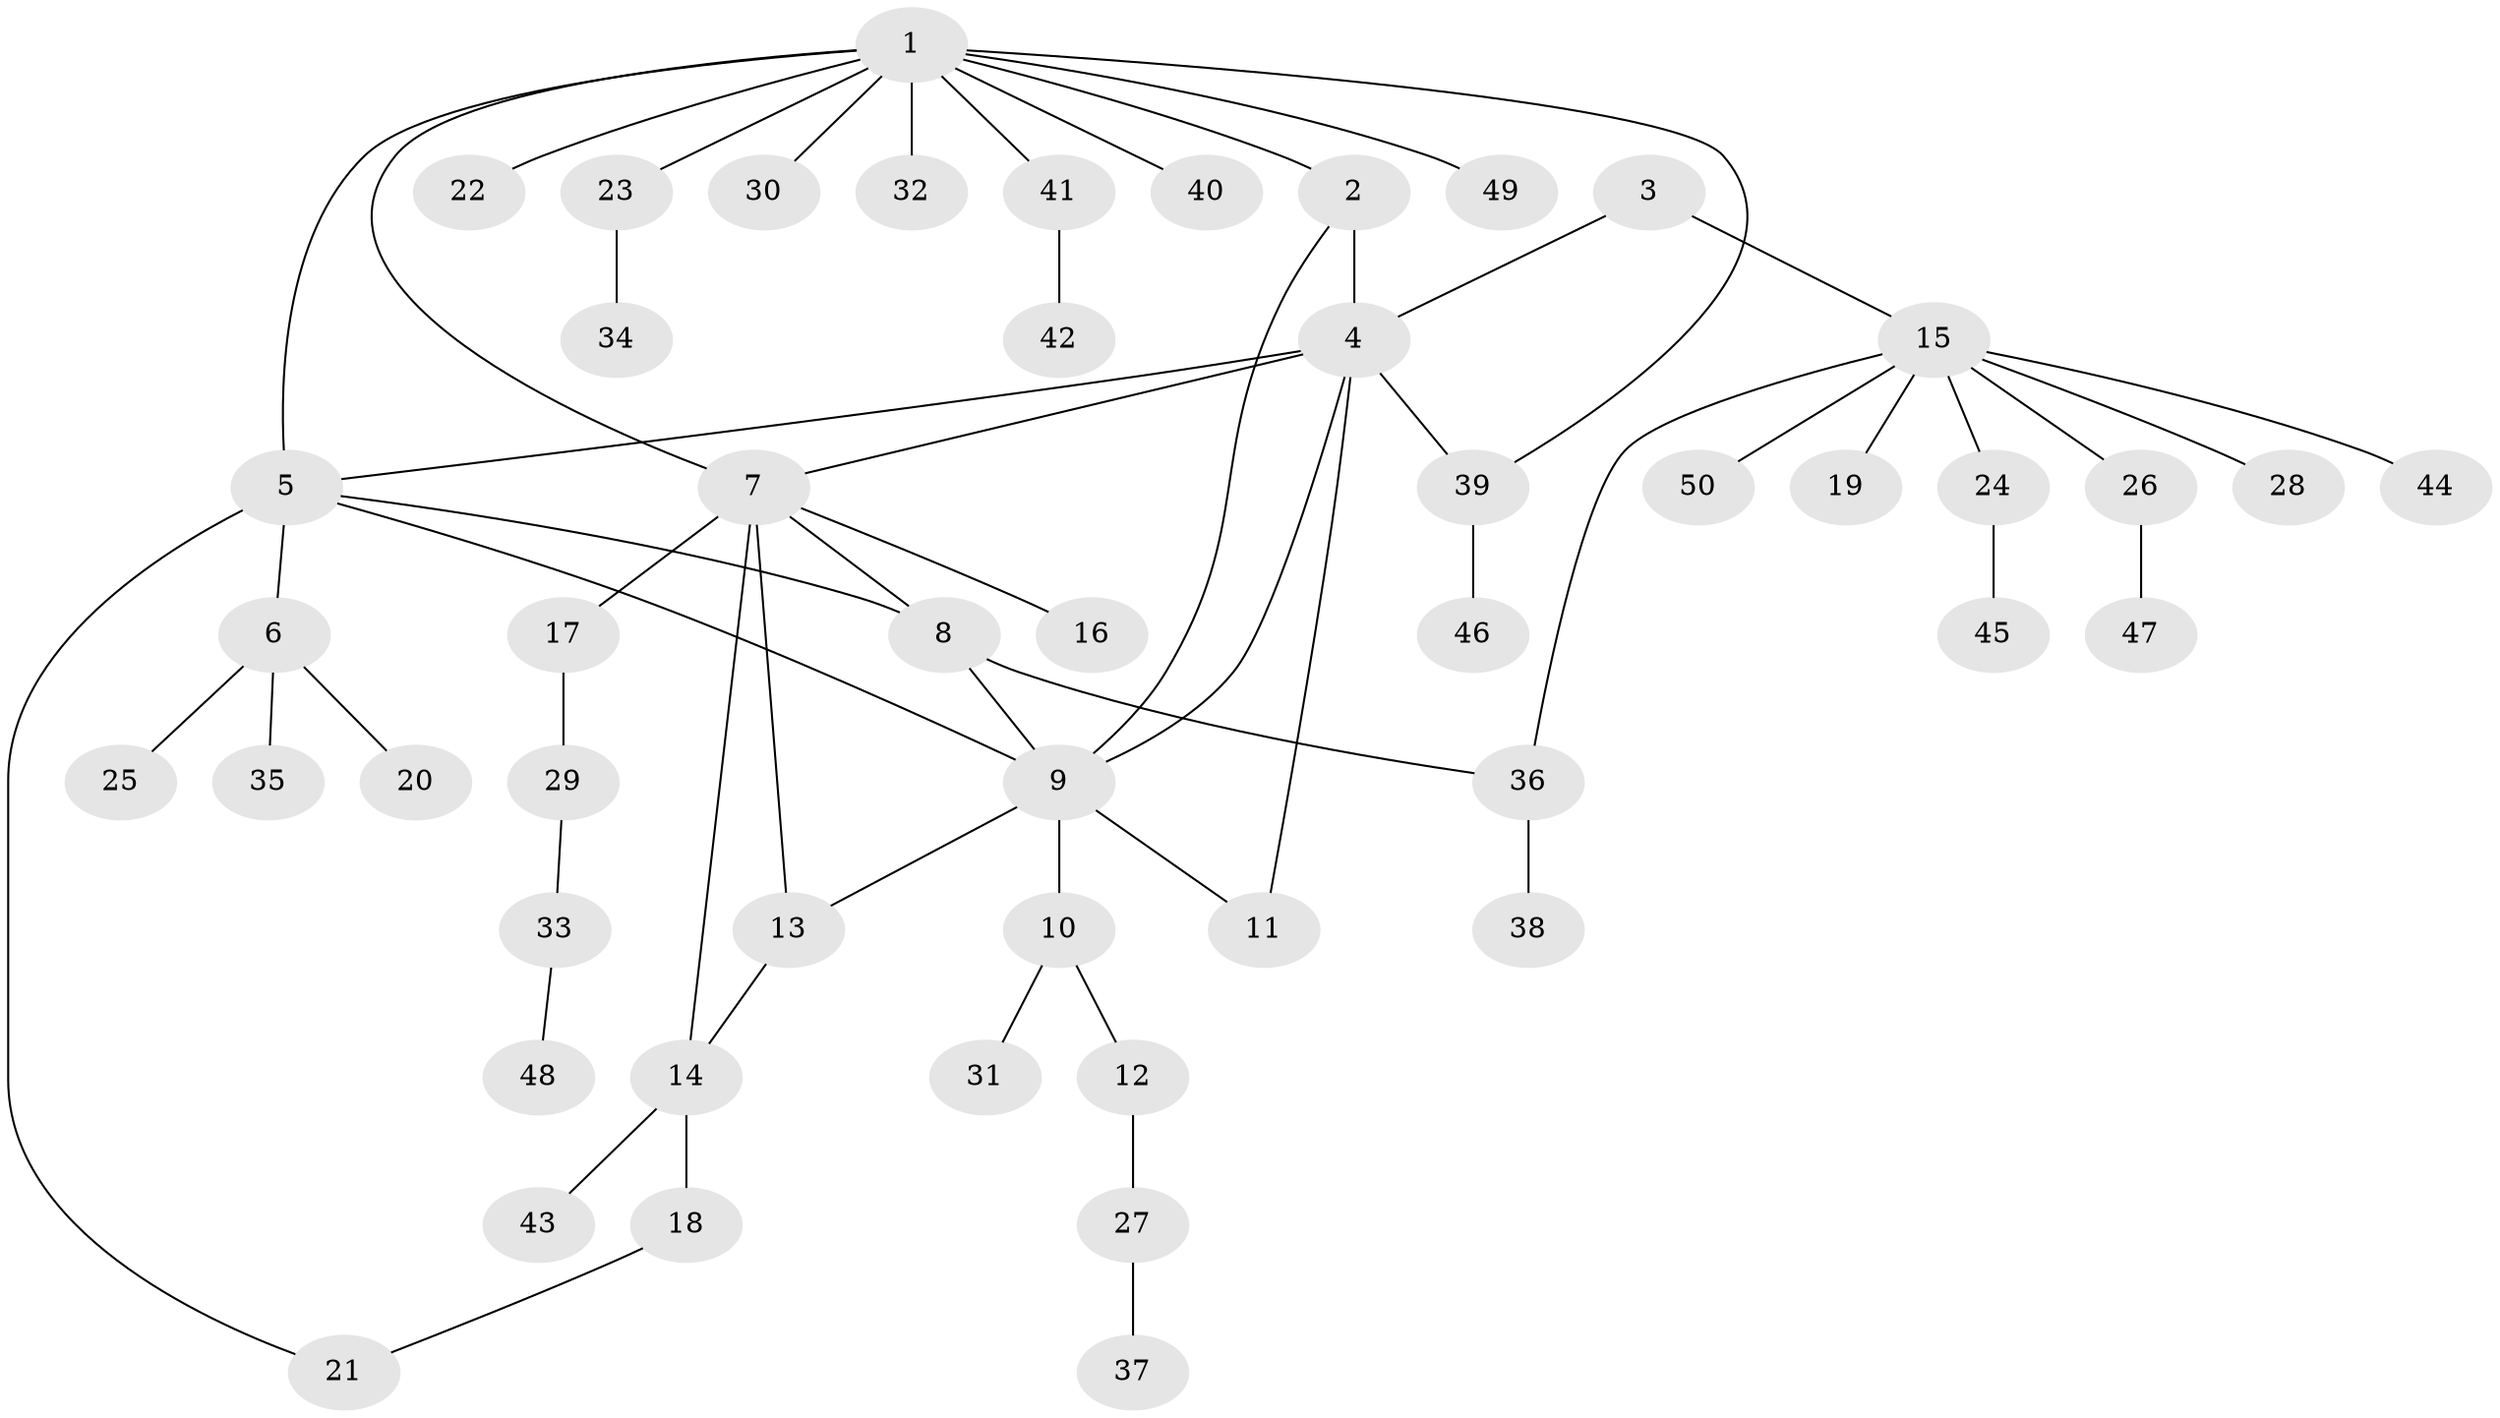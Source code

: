 // Generated by graph-tools (version 1.1) at 2025/16/03/09/25 04:16:06]
// undirected, 50 vertices, 61 edges
graph export_dot {
graph [start="1"]
  node [color=gray90,style=filled];
  1;
  2;
  3;
  4;
  5;
  6;
  7;
  8;
  9;
  10;
  11;
  12;
  13;
  14;
  15;
  16;
  17;
  18;
  19;
  20;
  21;
  22;
  23;
  24;
  25;
  26;
  27;
  28;
  29;
  30;
  31;
  32;
  33;
  34;
  35;
  36;
  37;
  38;
  39;
  40;
  41;
  42;
  43;
  44;
  45;
  46;
  47;
  48;
  49;
  50;
  1 -- 2;
  1 -- 5;
  1 -- 7;
  1 -- 22;
  1 -- 23;
  1 -- 30;
  1 -- 32;
  1 -- 39;
  1 -- 40;
  1 -- 41;
  1 -- 49;
  2 -- 4;
  2 -- 9;
  3 -- 4;
  3 -- 15;
  4 -- 5;
  4 -- 7;
  4 -- 9;
  4 -- 11;
  4 -- 39;
  5 -- 6;
  5 -- 8;
  5 -- 9;
  5 -- 21;
  6 -- 20;
  6 -- 25;
  6 -- 35;
  7 -- 8;
  7 -- 13;
  7 -- 14;
  7 -- 16;
  7 -- 17;
  8 -- 9;
  8 -- 36;
  9 -- 10;
  9 -- 11;
  9 -- 13;
  10 -- 12;
  10 -- 31;
  12 -- 27;
  13 -- 14;
  14 -- 18;
  14 -- 43;
  15 -- 19;
  15 -- 24;
  15 -- 26;
  15 -- 28;
  15 -- 36;
  15 -- 44;
  15 -- 50;
  17 -- 29;
  18 -- 21;
  23 -- 34;
  24 -- 45;
  26 -- 47;
  27 -- 37;
  29 -- 33;
  33 -- 48;
  36 -- 38;
  39 -- 46;
  41 -- 42;
}
